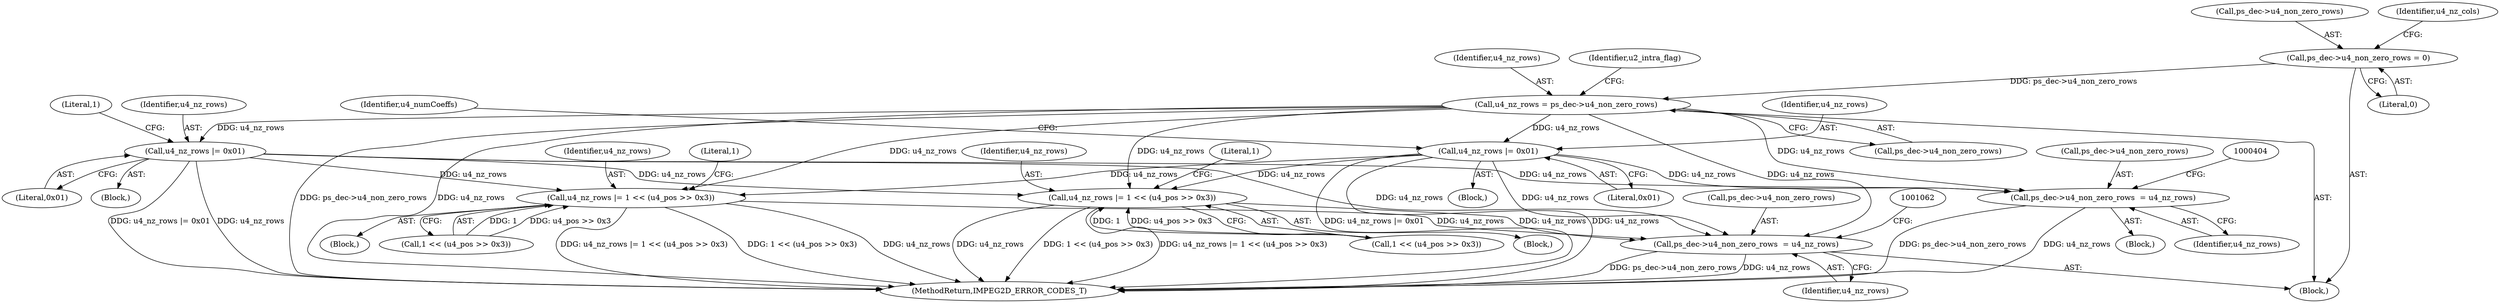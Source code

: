 digraph "0_Android_8b4ed5a23175b7ffa56eea4678db7287f825e985@pointer" {
"1000194" [label="(Call,ps_dec->u4_non_zero_rows = 0)"];
"1000204" [label="(Call,u4_nz_rows = ps_dec->u4_non_zero_rows)"];
"1000328" [label="(Call,u4_nz_rows |= 0x01)"];
"1000397" [label="(Call,ps_dec->u4_non_zero_rows  = u4_nz_rows)"];
"1000722" [label="(Call,u4_nz_rows |= 1 << (u4_pos >> 0x3))"];
"1001055" [label="(Call,ps_dec->u4_non_zero_rows  = u4_nz_rows)"];
"1001036" [label="(Call,u4_nz_rows |= 1 << (u4_pos >> 0x3))"];
"1000379" [label="(Call,u4_nz_rows |= 0x01)"];
"1001055" [label="(Call,ps_dec->u4_non_zero_rows  = u4_nz_rows)"];
"1001064" [label="(MethodReturn,IMPEG2D_ERROR_CODES_T)"];
"1000329" [label="(Identifier,u4_nz_rows)"];
"1000380" [label="(Identifier,u4_nz_rows)"];
"1001056" [label="(Call,ps_dec->u4_non_zero_rows)"];
"1001038" [label="(Call,1 << (u4_pos >> 0x3))"];
"1000723" [label="(Identifier,u4_nz_rows)"];
"1000724" [label="(Call,1 << (u4_pos >> 0x3))"];
"1000332" [label="(Identifier,u4_numCoeffs)"];
"1000204" [label="(Call,u4_nz_rows = ps_dec->u4_non_zero_rows)"];
"1001059" [label="(Identifier,u4_nz_rows)"];
"1000391" [label="(Block,)"];
"1000414" [label="(Literal,1)"];
"1000415" [label="(Block,)"];
"1000739" [label="(Literal,1)"];
"1000198" [label="(Literal,0)"];
"1000195" [label="(Call,ps_dec->u4_non_zero_rows)"];
"1000200" [label="(Identifier,u4_nz_cols)"];
"1001036" [label="(Call,u4_nz_rows |= 1 << (u4_pos >> 0x3))"];
"1000163" [label="(Block,)"];
"1000341" [label="(Block,)"];
"1000194" [label="(Call,ps_dec->u4_non_zero_rows = 0)"];
"1000381" [label="(Literal,0x01)"];
"1000328" [label="(Call,u4_nz_rows |= 0x01)"];
"1000379" [label="(Call,u4_nz_rows |= 0x01)"];
"1000205" [label="(Identifier,u4_nz_rows)"];
"1000389" [label="(Literal,1)"];
"1001037" [label="(Identifier,u4_nz_rows)"];
"1000740" [label="(Block,)"];
"1000397" [label="(Call,ps_dec->u4_non_zero_rows  = u4_nz_rows)"];
"1000722" [label="(Call,u4_nz_rows |= 1 << (u4_pos >> 0x3))"];
"1000398" [label="(Call,ps_dec->u4_non_zero_rows)"];
"1000210" [label="(Identifier,u2_intra_flag)"];
"1000330" [label="(Literal,0x01)"];
"1000324" [label="(Block,)"];
"1000206" [label="(Call,ps_dec->u4_non_zero_rows)"];
"1000401" [label="(Identifier,u4_nz_rows)"];
"1000194" -> "1000163"  [label="AST: "];
"1000194" -> "1000198"  [label="CFG: "];
"1000195" -> "1000194"  [label="AST: "];
"1000198" -> "1000194"  [label="AST: "];
"1000200" -> "1000194"  [label="CFG: "];
"1000194" -> "1000204"  [label="DDG: ps_dec->u4_non_zero_rows"];
"1000204" -> "1000163"  [label="AST: "];
"1000204" -> "1000206"  [label="CFG: "];
"1000205" -> "1000204"  [label="AST: "];
"1000206" -> "1000204"  [label="AST: "];
"1000210" -> "1000204"  [label="CFG: "];
"1000204" -> "1001064"  [label="DDG: ps_dec->u4_non_zero_rows"];
"1000204" -> "1001064"  [label="DDG: u4_nz_rows"];
"1000204" -> "1000328"  [label="DDG: u4_nz_rows"];
"1000204" -> "1000379"  [label="DDG: u4_nz_rows"];
"1000204" -> "1000397"  [label="DDG: u4_nz_rows"];
"1000204" -> "1000722"  [label="DDG: u4_nz_rows"];
"1000204" -> "1001036"  [label="DDG: u4_nz_rows"];
"1000204" -> "1001055"  [label="DDG: u4_nz_rows"];
"1000328" -> "1000324"  [label="AST: "];
"1000328" -> "1000330"  [label="CFG: "];
"1000329" -> "1000328"  [label="AST: "];
"1000330" -> "1000328"  [label="AST: "];
"1000332" -> "1000328"  [label="CFG: "];
"1000328" -> "1001064"  [label="DDG: u4_nz_rows |= 0x01"];
"1000328" -> "1001064"  [label="DDG: u4_nz_rows"];
"1000328" -> "1000397"  [label="DDG: u4_nz_rows"];
"1000328" -> "1000722"  [label="DDG: u4_nz_rows"];
"1000328" -> "1001036"  [label="DDG: u4_nz_rows"];
"1000328" -> "1001055"  [label="DDG: u4_nz_rows"];
"1000397" -> "1000391"  [label="AST: "];
"1000397" -> "1000401"  [label="CFG: "];
"1000398" -> "1000397"  [label="AST: "];
"1000401" -> "1000397"  [label="AST: "];
"1000404" -> "1000397"  [label="CFG: "];
"1000397" -> "1001064"  [label="DDG: ps_dec->u4_non_zero_rows"];
"1000397" -> "1001064"  [label="DDG: u4_nz_rows"];
"1000379" -> "1000397"  [label="DDG: u4_nz_rows"];
"1000722" -> "1000415"  [label="AST: "];
"1000722" -> "1000724"  [label="CFG: "];
"1000723" -> "1000722"  [label="AST: "];
"1000724" -> "1000722"  [label="AST: "];
"1000414" -> "1000722"  [label="CFG: "];
"1000722" -> "1001064"  [label="DDG: 1 << (u4_pos >> 0x3)"];
"1000722" -> "1001064"  [label="DDG: u4_nz_rows |= 1 << (u4_pos >> 0x3)"];
"1000722" -> "1001064"  [label="DDG: u4_nz_rows"];
"1000379" -> "1000722"  [label="DDG: u4_nz_rows"];
"1000724" -> "1000722"  [label="DDG: 1"];
"1000724" -> "1000722"  [label="DDG: u4_pos >> 0x3"];
"1000722" -> "1001055"  [label="DDG: u4_nz_rows"];
"1001055" -> "1000163"  [label="AST: "];
"1001055" -> "1001059"  [label="CFG: "];
"1001056" -> "1001055"  [label="AST: "];
"1001059" -> "1001055"  [label="AST: "];
"1001062" -> "1001055"  [label="CFG: "];
"1001055" -> "1001064"  [label="DDG: ps_dec->u4_non_zero_rows"];
"1001055" -> "1001064"  [label="DDG: u4_nz_rows"];
"1000379" -> "1001055"  [label="DDG: u4_nz_rows"];
"1001036" -> "1001055"  [label="DDG: u4_nz_rows"];
"1001036" -> "1000740"  [label="AST: "];
"1001036" -> "1001038"  [label="CFG: "];
"1001037" -> "1001036"  [label="AST: "];
"1001038" -> "1001036"  [label="AST: "];
"1000739" -> "1001036"  [label="CFG: "];
"1001036" -> "1001064"  [label="DDG: u4_nz_rows |= 1 << (u4_pos >> 0x3)"];
"1001036" -> "1001064"  [label="DDG: 1 << (u4_pos >> 0x3)"];
"1001036" -> "1001064"  [label="DDG: u4_nz_rows"];
"1000379" -> "1001036"  [label="DDG: u4_nz_rows"];
"1001038" -> "1001036"  [label="DDG: 1"];
"1001038" -> "1001036"  [label="DDG: u4_pos >> 0x3"];
"1000379" -> "1000341"  [label="AST: "];
"1000379" -> "1000381"  [label="CFG: "];
"1000380" -> "1000379"  [label="AST: "];
"1000381" -> "1000379"  [label="AST: "];
"1000389" -> "1000379"  [label="CFG: "];
"1000379" -> "1001064"  [label="DDG: u4_nz_rows"];
"1000379" -> "1001064"  [label="DDG: u4_nz_rows |= 0x01"];
}
